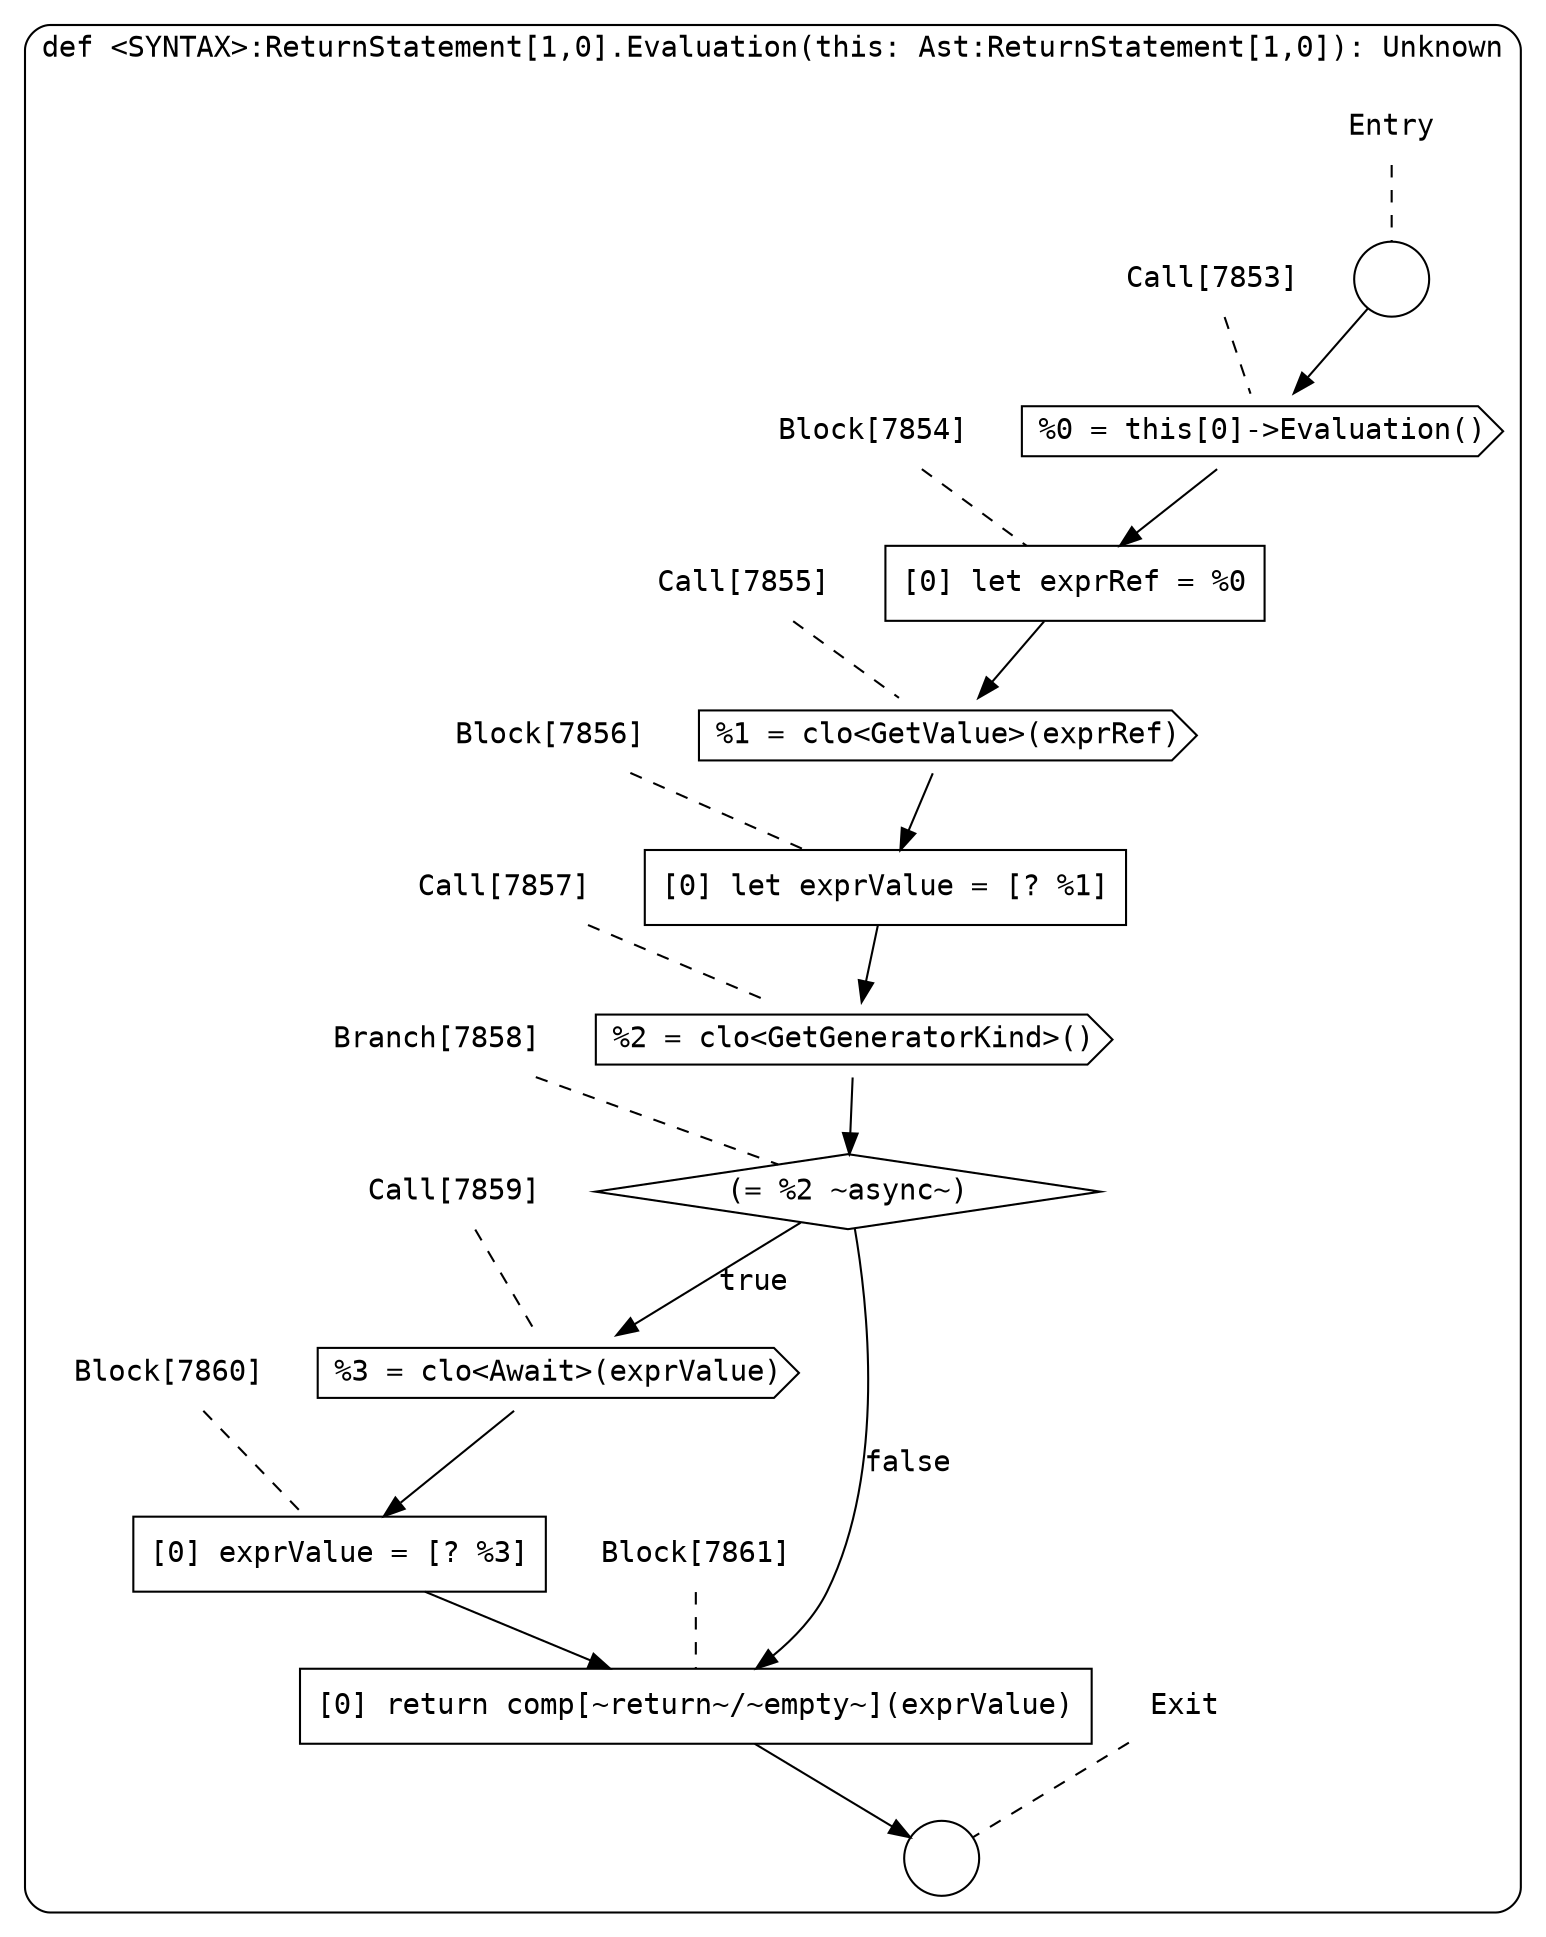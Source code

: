 digraph {
  graph [fontname = "Consolas"]
  node [fontname = "Consolas"]
  edge [fontname = "Consolas"]
  subgraph cluster1471 {
    label = "def <SYNTAX>:ReturnStatement[1,0].Evaluation(this: Ast:ReturnStatement[1,0]): Unknown"
    style = rounded
    cluster1471_entry_name [shape=none, label=<<font color="black">Entry</font>>]
    cluster1471_entry_name -> cluster1471_entry [arrowhead=none, color="black", style=dashed]
    cluster1471_entry [shape=circle label=" " color="black" fillcolor="white" style=filled]
    cluster1471_entry -> node7853 [color="black"]
    cluster1471_exit_name [shape=none, label=<<font color="black">Exit</font>>]
    cluster1471_exit_name -> cluster1471_exit [arrowhead=none, color="black", style=dashed]
    cluster1471_exit [shape=circle label=" " color="black" fillcolor="white" style=filled]
    node7853_name [shape=none, label=<<font color="black">Call[7853]</font>>]
    node7853_name -> node7853 [arrowhead=none, color="black", style=dashed]
    node7853 [shape=cds, label=<<font color="black">%0 = this[0]-&gt;Evaluation()</font>> color="black" fillcolor="white", style=filled]
    node7853 -> node7854 [color="black"]
    node7854_name [shape=none, label=<<font color="black">Block[7854]</font>>]
    node7854_name -> node7854 [arrowhead=none, color="black", style=dashed]
    node7854 [shape=box, label=<<font color="black">[0] let exprRef = %0<BR ALIGN="LEFT"/></font>> color="black" fillcolor="white", style=filled]
    node7854 -> node7855 [color="black"]
    node7855_name [shape=none, label=<<font color="black">Call[7855]</font>>]
    node7855_name -> node7855 [arrowhead=none, color="black", style=dashed]
    node7855 [shape=cds, label=<<font color="black">%1 = clo&lt;GetValue&gt;(exprRef)</font>> color="black" fillcolor="white", style=filled]
    node7855 -> node7856 [color="black"]
    node7856_name [shape=none, label=<<font color="black">Block[7856]</font>>]
    node7856_name -> node7856 [arrowhead=none, color="black", style=dashed]
    node7856 [shape=box, label=<<font color="black">[0] let exprValue = [? %1]<BR ALIGN="LEFT"/></font>> color="black" fillcolor="white", style=filled]
    node7856 -> node7857 [color="black"]
    node7857_name [shape=none, label=<<font color="black">Call[7857]</font>>]
    node7857_name -> node7857 [arrowhead=none, color="black", style=dashed]
    node7857 [shape=cds, label=<<font color="black">%2 = clo&lt;GetGeneratorKind&gt;()</font>> color="black" fillcolor="white", style=filled]
    node7857 -> node7858 [color="black"]
    node7858_name [shape=none, label=<<font color="black">Branch[7858]</font>>]
    node7858_name -> node7858 [arrowhead=none, color="black", style=dashed]
    node7858 [shape=diamond, label=<<font color="black">(= %2 ~async~)</font>> color="black" fillcolor="white", style=filled]
    node7858 -> node7859 [label=<<font color="black">true</font>> color="black"]
    node7858 -> node7861 [label=<<font color="black">false</font>> color="black"]
    node7859_name [shape=none, label=<<font color="black">Call[7859]</font>>]
    node7859_name -> node7859 [arrowhead=none, color="black", style=dashed]
    node7859 [shape=cds, label=<<font color="black">%3 = clo&lt;Await&gt;(exprValue)</font>> color="black" fillcolor="white", style=filled]
    node7859 -> node7860 [color="black"]
    node7861_name [shape=none, label=<<font color="black">Block[7861]</font>>]
    node7861_name -> node7861 [arrowhead=none, color="black", style=dashed]
    node7861 [shape=box, label=<<font color="black">[0] return comp[~return~/~empty~](exprValue)<BR ALIGN="LEFT"/></font>> color="black" fillcolor="white", style=filled]
    node7861 -> cluster1471_exit [color="black"]
    node7860_name [shape=none, label=<<font color="black">Block[7860]</font>>]
    node7860_name -> node7860 [arrowhead=none, color="black", style=dashed]
    node7860 [shape=box, label=<<font color="black">[0] exprValue = [? %3]<BR ALIGN="LEFT"/></font>> color="black" fillcolor="white", style=filled]
    node7860 -> node7861 [color="black"]
  }
}